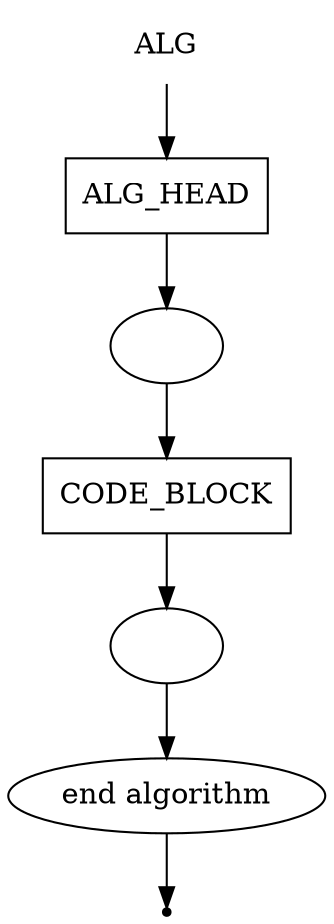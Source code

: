 digraph ALG {
    start [label=ALG shape=plaintext]
    alg_head [label=ALG_HEAD shape=box]
    code_block [label=CODE_BLOCK shape=box]
    nl_1 [label="\n" shape=oval]
    nl_2 [label="\n" shape=oval]
    end_alg [label="end algorithm" shape=oval]
    end [label="" shape=point]
    start -> alg_head
    alg_head -> nl_1
    nl_1 -> code_block
    code_block -> nl_2
    nl_2 -> end_alg
    end_alg -> end
}